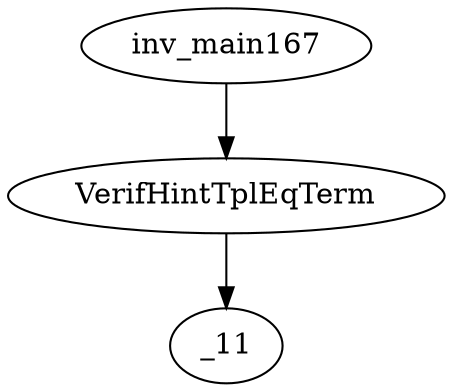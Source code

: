 digraph dag {
0 [label="inv_main167"];
1 [label="VerifHintTplEqTerm"];
2 [label="_11"];
0->1
1 -> 2
}
